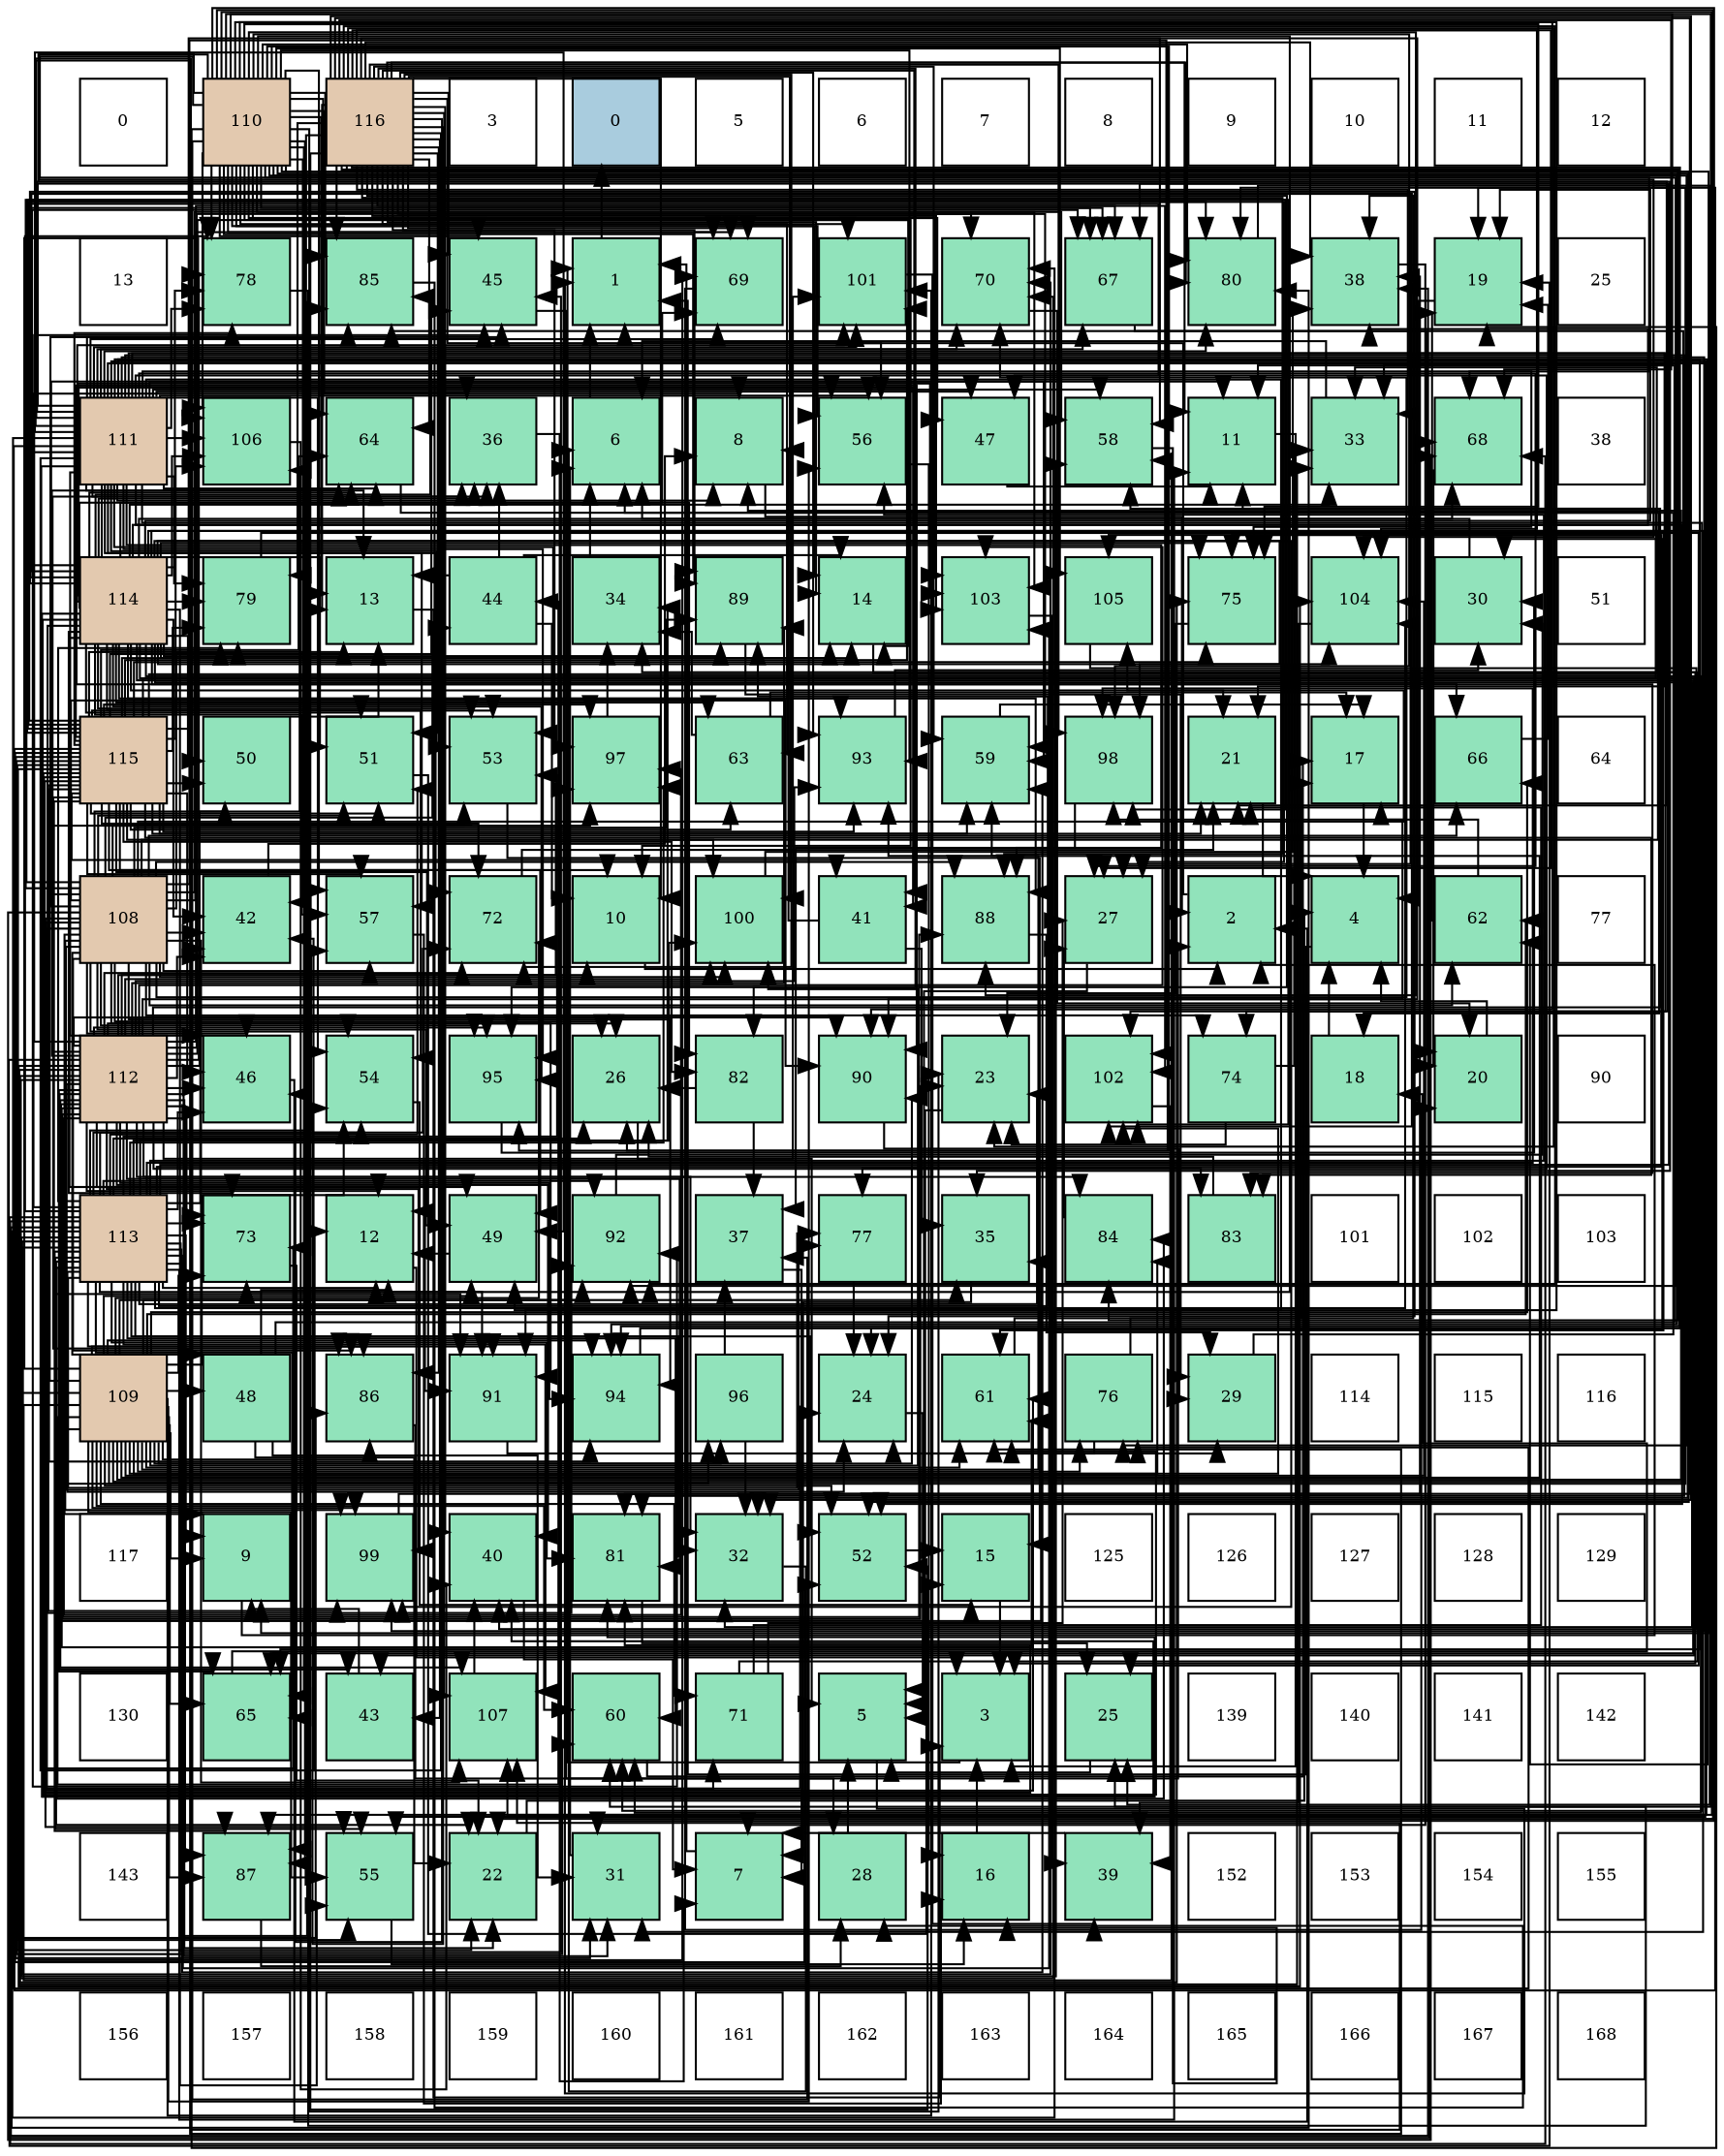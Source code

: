 digraph layout{
 rankdir=TB;
 splines=ortho;
 node [style=filled shape=square fixedsize=true width=0.6];
0[label="0", fontsize=8, fillcolor="#ffffff"];
1[label="110", fontsize=8, fillcolor="#e3c9af"];
2[label="116", fontsize=8, fillcolor="#e3c9af"];
3[label="3", fontsize=8, fillcolor="#ffffff"];
4[label="0", fontsize=8, fillcolor="#a9ccde"];
5[label="5", fontsize=8, fillcolor="#ffffff"];
6[label="6", fontsize=8, fillcolor="#ffffff"];
7[label="7", fontsize=8, fillcolor="#ffffff"];
8[label="8", fontsize=8, fillcolor="#ffffff"];
9[label="9", fontsize=8, fillcolor="#ffffff"];
10[label="10", fontsize=8, fillcolor="#ffffff"];
11[label="11", fontsize=8, fillcolor="#ffffff"];
12[label="12", fontsize=8, fillcolor="#ffffff"];
13[label="13", fontsize=8, fillcolor="#ffffff"];
14[label="78", fontsize=8, fillcolor="#91e3bb"];
15[label="85", fontsize=8, fillcolor="#91e3bb"];
16[label="45", fontsize=8, fillcolor="#91e3bb"];
17[label="1", fontsize=8, fillcolor="#91e3bb"];
18[label="69", fontsize=8, fillcolor="#91e3bb"];
19[label="101", fontsize=8, fillcolor="#91e3bb"];
20[label="70", fontsize=8, fillcolor="#91e3bb"];
21[label="67", fontsize=8, fillcolor="#91e3bb"];
22[label="80", fontsize=8, fillcolor="#91e3bb"];
23[label="38", fontsize=8, fillcolor="#91e3bb"];
24[label="19", fontsize=8, fillcolor="#91e3bb"];
25[label="25", fontsize=8, fillcolor="#ffffff"];
26[label="111", fontsize=8, fillcolor="#e3c9af"];
27[label="106", fontsize=8, fillcolor="#91e3bb"];
28[label="64", fontsize=8, fillcolor="#91e3bb"];
29[label="36", fontsize=8, fillcolor="#91e3bb"];
30[label="6", fontsize=8, fillcolor="#91e3bb"];
31[label="8", fontsize=8, fillcolor="#91e3bb"];
32[label="56", fontsize=8, fillcolor="#91e3bb"];
33[label="47", fontsize=8, fillcolor="#91e3bb"];
34[label="58", fontsize=8, fillcolor="#91e3bb"];
35[label="11", fontsize=8, fillcolor="#91e3bb"];
36[label="33", fontsize=8, fillcolor="#91e3bb"];
37[label="68", fontsize=8, fillcolor="#91e3bb"];
38[label="38", fontsize=8, fillcolor="#ffffff"];
39[label="114", fontsize=8, fillcolor="#e3c9af"];
40[label="79", fontsize=8, fillcolor="#91e3bb"];
41[label="13", fontsize=8, fillcolor="#91e3bb"];
42[label="44", fontsize=8, fillcolor="#91e3bb"];
43[label="34", fontsize=8, fillcolor="#91e3bb"];
44[label="89", fontsize=8, fillcolor="#91e3bb"];
45[label="14", fontsize=8, fillcolor="#91e3bb"];
46[label="103", fontsize=8, fillcolor="#91e3bb"];
47[label="105", fontsize=8, fillcolor="#91e3bb"];
48[label="75", fontsize=8, fillcolor="#91e3bb"];
49[label="104", fontsize=8, fillcolor="#91e3bb"];
50[label="30", fontsize=8, fillcolor="#91e3bb"];
51[label="51", fontsize=8, fillcolor="#ffffff"];
52[label="115", fontsize=8, fillcolor="#e3c9af"];
53[label="50", fontsize=8, fillcolor="#91e3bb"];
54[label="51", fontsize=8, fillcolor="#91e3bb"];
55[label="53", fontsize=8, fillcolor="#91e3bb"];
56[label="97", fontsize=8, fillcolor="#91e3bb"];
57[label="63", fontsize=8, fillcolor="#91e3bb"];
58[label="93", fontsize=8, fillcolor="#91e3bb"];
59[label="59", fontsize=8, fillcolor="#91e3bb"];
60[label="98", fontsize=8, fillcolor="#91e3bb"];
61[label="21", fontsize=8, fillcolor="#91e3bb"];
62[label="17", fontsize=8, fillcolor="#91e3bb"];
63[label="66", fontsize=8, fillcolor="#91e3bb"];
64[label="64", fontsize=8, fillcolor="#ffffff"];
65[label="108", fontsize=8, fillcolor="#e3c9af"];
66[label="42", fontsize=8, fillcolor="#91e3bb"];
67[label="57", fontsize=8, fillcolor="#91e3bb"];
68[label="72", fontsize=8, fillcolor="#91e3bb"];
69[label="10", fontsize=8, fillcolor="#91e3bb"];
70[label="100", fontsize=8, fillcolor="#91e3bb"];
71[label="41", fontsize=8, fillcolor="#91e3bb"];
72[label="88", fontsize=8, fillcolor="#91e3bb"];
73[label="27", fontsize=8, fillcolor="#91e3bb"];
74[label="2", fontsize=8, fillcolor="#91e3bb"];
75[label="4", fontsize=8, fillcolor="#91e3bb"];
76[label="62", fontsize=8, fillcolor="#91e3bb"];
77[label="77", fontsize=8, fillcolor="#ffffff"];
78[label="112", fontsize=8, fillcolor="#e3c9af"];
79[label="46", fontsize=8, fillcolor="#91e3bb"];
80[label="54", fontsize=8, fillcolor="#91e3bb"];
81[label="95", fontsize=8, fillcolor="#91e3bb"];
82[label="26", fontsize=8, fillcolor="#91e3bb"];
83[label="82", fontsize=8, fillcolor="#91e3bb"];
84[label="90", fontsize=8, fillcolor="#91e3bb"];
85[label="23", fontsize=8, fillcolor="#91e3bb"];
86[label="102", fontsize=8, fillcolor="#91e3bb"];
87[label="74", fontsize=8, fillcolor="#91e3bb"];
88[label="18", fontsize=8, fillcolor="#91e3bb"];
89[label="20", fontsize=8, fillcolor="#91e3bb"];
90[label="90", fontsize=8, fillcolor="#ffffff"];
91[label="113", fontsize=8, fillcolor="#e3c9af"];
92[label="73", fontsize=8, fillcolor="#91e3bb"];
93[label="12", fontsize=8, fillcolor="#91e3bb"];
94[label="49", fontsize=8, fillcolor="#91e3bb"];
95[label="92", fontsize=8, fillcolor="#91e3bb"];
96[label="37", fontsize=8, fillcolor="#91e3bb"];
97[label="77", fontsize=8, fillcolor="#91e3bb"];
98[label="35", fontsize=8, fillcolor="#91e3bb"];
99[label="84", fontsize=8, fillcolor="#91e3bb"];
100[label="83", fontsize=8, fillcolor="#91e3bb"];
101[label="101", fontsize=8, fillcolor="#ffffff"];
102[label="102", fontsize=8, fillcolor="#ffffff"];
103[label="103", fontsize=8, fillcolor="#ffffff"];
104[label="109", fontsize=8, fillcolor="#e3c9af"];
105[label="48", fontsize=8, fillcolor="#91e3bb"];
106[label="86", fontsize=8, fillcolor="#91e3bb"];
107[label="91", fontsize=8, fillcolor="#91e3bb"];
108[label="94", fontsize=8, fillcolor="#91e3bb"];
109[label="96", fontsize=8, fillcolor="#91e3bb"];
110[label="24", fontsize=8, fillcolor="#91e3bb"];
111[label="61", fontsize=8, fillcolor="#91e3bb"];
112[label="76", fontsize=8, fillcolor="#91e3bb"];
113[label="29", fontsize=8, fillcolor="#91e3bb"];
114[label="114", fontsize=8, fillcolor="#ffffff"];
115[label="115", fontsize=8, fillcolor="#ffffff"];
116[label="116", fontsize=8, fillcolor="#ffffff"];
117[label="117", fontsize=8, fillcolor="#ffffff"];
118[label="9", fontsize=8, fillcolor="#91e3bb"];
119[label="99", fontsize=8, fillcolor="#91e3bb"];
120[label="40", fontsize=8, fillcolor="#91e3bb"];
121[label="81", fontsize=8, fillcolor="#91e3bb"];
122[label="32", fontsize=8, fillcolor="#91e3bb"];
123[label="52", fontsize=8, fillcolor="#91e3bb"];
124[label="15", fontsize=8, fillcolor="#91e3bb"];
125[label="125", fontsize=8, fillcolor="#ffffff"];
126[label="126", fontsize=8, fillcolor="#ffffff"];
127[label="127", fontsize=8, fillcolor="#ffffff"];
128[label="128", fontsize=8, fillcolor="#ffffff"];
129[label="129", fontsize=8, fillcolor="#ffffff"];
130[label="130", fontsize=8, fillcolor="#ffffff"];
131[label="65", fontsize=8, fillcolor="#91e3bb"];
132[label="43", fontsize=8, fillcolor="#91e3bb"];
133[label="107", fontsize=8, fillcolor="#91e3bb"];
134[label="60", fontsize=8, fillcolor="#91e3bb"];
135[label="71", fontsize=8, fillcolor="#91e3bb"];
136[label="5", fontsize=8, fillcolor="#91e3bb"];
137[label="3", fontsize=8, fillcolor="#91e3bb"];
138[label="25", fontsize=8, fillcolor="#91e3bb"];
139[label="139", fontsize=8, fillcolor="#ffffff"];
140[label="140", fontsize=8, fillcolor="#ffffff"];
141[label="141", fontsize=8, fillcolor="#ffffff"];
142[label="142", fontsize=8, fillcolor="#ffffff"];
143[label="143", fontsize=8, fillcolor="#ffffff"];
144[label="87", fontsize=8, fillcolor="#91e3bb"];
145[label="55", fontsize=8, fillcolor="#91e3bb"];
146[label="22", fontsize=8, fillcolor="#91e3bb"];
147[label="31", fontsize=8, fillcolor="#91e3bb"];
148[label="7", fontsize=8, fillcolor="#91e3bb"];
149[label="28", fontsize=8, fillcolor="#91e3bb"];
150[label="16", fontsize=8, fillcolor="#91e3bb"];
151[label="39", fontsize=8, fillcolor="#91e3bb"];
152[label="152", fontsize=8, fillcolor="#ffffff"];
153[label="153", fontsize=8, fillcolor="#ffffff"];
154[label="154", fontsize=8, fillcolor="#ffffff"];
155[label="155", fontsize=8, fillcolor="#ffffff"];
156[label="156", fontsize=8, fillcolor="#ffffff"];
157[label="157", fontsize=8, fillcolor="#ffffff"];
158[label="158", fontsize=8, fillcolor="#ffffff"];
159[label="159", fontsize=8, fillcolor="#ffffff"];
160[label="160", fontsize=8, fillcolor="#ffffff"];
161[label="161", fontsize=8, fillcolor="#ffffff"];
162[label="162", fontsize=8, fillcolor="#ffffff"];
163[label="163", fontsize=8, fillcolor="#ffffff"];
164[label="164", fontsize=8, fillcolor="#ffffff"];
165[label="165", fontsize=8, fillcolor="#ffffff"];
166[label="166", fontsize=8, fillcolor="#ffffff"];
167[label="167", fontsize=8, fillcolor="#ffffff"];
168[label="168", fontsize=8, fillcolor="#ffffff"];
edge [constraint=false, style=vis];17 -> 4;
74 -> 17;
137 -> 17;
75 -> 17;
136 -> 17;
30 -> 17;
148 -> 17;
31 -> 74;
118 -> 74;
69 -> 74;
35 -> 137;
93 -> 137;
41 -> 137;
45 -> 137;
124 -> 137;
150 -> 137;
62 -> 75;
88 -> 75;
24 -> 75;
89 -> 75;
61 -> 75;
146 -> 75;
85 -> 136;
110 -> 136;
138 -> 136;
82 -> 136;
73 -> 136;
149 -> 136;
113 -> 30;
50 -> 30;
147 -> 30;
122 -> 30;
36 -> 30;
43 -> 30;
98 -> 148;
29 -> 148;
96 -> 148;
23 -> 148;
151 -> 148;
120 -> 148;
71 -> 31;
71 -> 98;
66 -> 31;
132 -> 118;
42 -> 69;
42 -> 41;
42 -> 45;
42 -> 29;
16 -> 74;
79 -> 74;
33 -> 35;
105 -> 35;
105 -> 93;
105 -> 146;
105 -> 147;
94 -> 93;
53 -> 41;
54 -> 124;
123 -> 124;
55 -> 124;
80 -> 124;
145 -> 150;
32 -> 150;
67 -> 150;
34 -> 150;
59 -> 62;
134 -> 62;
111 -> 62;
76 -> 62;
76 -> 24;
57 -> 62;
57 -> 43;
28 -> 88;
131 -> 88;
63 -> 24;
21 -> 89;
37 -> 89;
18 -> 89;
20 -> 89;
135 -> 61;
135 -> 73;
135 -> 43;
68 -> 61;
92 -> 146;
87 -> 85;
87 -> 36;
48 -> 85;
112 -> 110;
112 -> 23;
97 -> 110;
14 -> 138;
40 -> 138;
22 -> 138;
121 -> 138;
83 -> 82;
83 -> 96;
100 -> 82;
99 -> 73;
15 -> 149;
106 -> 149;
144 -> 149;
72 -> 113;
44 -> 113;
84 -> 113;
107 -> 113;
95 -> 50;
58 -> 50;
108 -> 50;
81 -> 50;
109 -> 122;
109 -> 96;
56 -> 43;
60 -> 96;
119 -> 23;
70 -> 23;
19 -> 151;
86 -> 151;
46 -> 151;
49 -> 151;
47 -> 120;
27 -> 120;
133 -> 120;
65 -> 118;
65 -> 82;
65 -> 66;
65 -> 42;
65 -> 16;
65 -> 79;
65 -> 33;
65 -> 105;
65 -> 94;
65 -> 54;
65 -> 80;
65 -> 145;
65 -> 67;
65 -> 59;
65 -> 111;
65 -> 76;
65 -> 63;
65 -> 37;
65 -> 18;
65 -> 20;
65 -> 135;
65 -> 87;
65 -> 48;
65 -> 40;
65 -> 106;
65 -> 72;
65 -> 44;
65 -> 84;
65 -> 107;
65 -> 108;
65 -> 81;
65 -> 109;
65 -> 56;
65 -> 60;
65 -> 119;
65 -> 70;
65 -> 86;
65 -> 46;
65 -> 47;
65 -> 27;
65 -> 133;
104 -> 31;
104 -> 118;
104 -> 98;
104 -> 42;
104 -> 105;
104 -> 94;
104 -> 123;
104 -> 55;
104 -> 80;
104 -> 145;
104 -> 32;
104 -> 34;
104 -> 59;
104 -> 134;
104 -> 111;
104 -> 76;
104 -> 131;
104 -> 63;
104 -> 20;
104 -> 135;
104 -> 68;
104 -> 92;
104 -> 112;
104 -> 22;
104 -> 99;
104 -> 15;
104 -> 106;
104 -> 144;
104 -> 84;
104 -> 107;
104 -> 95;
104 -> 58;
104 -> 108;
104 -> 109;
104 -> 56;
104 -> 119;
104 -> 70;
104 -> 19;
104 -> 86;
104 -> 49;
104 -> 27;
1 -> 31;
1 -> 118;
1 -> 69;
1 -> 41;
1 -> 45;
1 -> 24;
1 -> 61;
1 -> 146;
1 -> 85;
1 -> 82;
1 -> 147;
1 -> 122;
1 -> 36;
1 -> 96;
1 -> 66;
1 -> 16;
1 -> 33;
1 -> 94;
1 -> 123;
1 -> 32;
1 -> 67;
1 -> 34;
1 -> 134;
1 -> 28;
1 -> 131;
1 -> 21;
1 -> 37;
1 -> 18;
1 -> 92;
1 -> 48;
1 -> 112;
1 -> 14;
1 -> 22;
1 -> 15;
1 -> 144;
1 -> 72;
1 -> 44;
1 -> 84;
1 -> 95;
1 -> 58;
1 -> 108;
1 -> 81;
1 -> 60;
1 -> 19;
1 -> 46;
1 -> 49;
1 -> 47;
1 -> 27;
1 -> 133;
26 -> 31;
26 -> 35;
26 -> 93;
26 -> 41;
26 -> 61;
26 -> 73;
26 -> 98;
26 -> 29;
26 -> 79;
26 -> 33;
26 -> 94;
26 -> 54;
26 -> 123;
26 -> 55;
26 -> 80;
26 -> 145;
26 -> 32;
26 -> 67;
26 -> 34;
26 -> 134;
26 -> 111;
26 -> 76;
26 -> 28;
26 -> 131;
26 -> 63;
26 -> 21;
26 -> 18;
26 -> 20;
26 -> 68;
26 -> 92;
26 -> 87;
26 -> 48;
26 -> 112;
26 -> 97;
26 -> 14;
26 -> 40;
26 -> 22;
26 -> 121;
26 -> 15;
26 -> 106;
26 -> 144;
26 -> 72;
26 -> 107;
26 -> 95;
26 -> 81;
26 -> 56;
26 -> 119;
26 -> 19;
26 -> 86;
26 -> 27;
26 -> 133;
78 -> 69;
78 -> 93;
78 -> 45;
78 -> 146;
78 -> 85;
78 -> 82;
78 -> 147;
78 -> 122;
78 -> 36;
78 -> 98;
78 -> 29;
78 -> 120;
78 -> 66;
78 -> 132;
78 -> 16;
78 -> 79;
78 -> 53;
78 -> 34;
78 -> 59;
78 -> 111;
78 -> 28;
78 -> 131;
78 -> 37;
78 -> 20;
78 -> 68;
78 -> 92;
78 -> 48;
78 -> 97;
78 -> 14;
78 -> 121;
78 -> 100;
78 -> 99;
78 -> 144;
78 -> 72;
78 -> 44;
78 -> 84;
78 -> 107;
78 -> 58;
78 -> 108;
78 -> 81;
78 -> 56;
78 -> 60;
78 -> 119;
78 -> 70;
78 -> 19;
78 -> 86;
78 -> 46;
78 -> 49;
78 -> 133;
91 -> 118;
91 -> 35;
91 -> 93;
91 -> 24;
91 -> 146;
91 -> 85;
91 -> 110;
91 -> 82;
91 -> 122;
91 -> 43;
91 -> 29;
91 -> 23;
91 -> 66;
91 -> 16;
91 -> 79;
91 -> 54;
91 -> 123;
91 -> 55;
91 -> 80;
91 -> 145;
91 -> 32;
91 -> 67;
91 -> 34;
91 -> 59;
91 -> 134;
91 -> 131;
91 -> 21;
91 -> 37;
91 -> 18;
91 -> 20;
91 -> 68;
91 -> 92;
91 -> 97;
91 -> 14;
91 -> 40;
91 -> 22;
91 -> 121;
91 -> 99;
91 -> 15;
91 -> 106;
91 -> 144;
91 -> 44;
91 -> 107;
91 -> 95;
91 -> 56;
91 -> 60;
91 -> 70;
91 -> 46;
91 -> 49;
91 -> 47;
91 -> 133;
39 -> 45;
39 -> 24;
39 -> 61;
39 -> 110;
39 -> 73;
39 -> 147;
39 -> 122;
39 -> 36;
39 -> 29;
39 -> 23;
39 -> 120;
39 -> 71;
39 -> 66;
39 -> 132;
39 -> 16;
39 -> 94;
39 -> 53;
39 -> 54;
39 -> 55;
39 -> 80;
39 -> 145;
39 -> 67;
39 -> 134;
39 -> 111;
39 -> 57;
39 -> 28;
39 -> 131;
39 -> 21;
39 -> 37;
39 -> 18;
39 -> 92;
39 -> 48;
39 -> 14;
39 -> 40;
39 -> 121;
39 -> 83;
39 -> 100;
39 -> 72;
39 -> 44;
39 -> 95;
39 -> 58;
39 -> 81;
39 -> 60;
39 -> 119;
39 -> 19;
39 -> 86;
39 -> 46;
39 -> 49;
39 -> 27;
52 -> 69;
52 -> 35;
52 -> 93;
52 -> 41;
52 -> 45;
52 -> 24;
52 -> 61;
52 -> 146;
52 -> 110;
52 -> 73;
52 -> 147;
52 -> 36;
52 -> 71;
52 -> 79;
52 -> 94;
52 -> 53;
52 -> 54;
52 -> 123;
52 -> 55;
52 -> 145;
52 -> 32;
52 -> 67;
52 -> 34;
52 -> 59;
52 -> 134;
52 -> 111;
52 -> 57;
52 -> 28;
52 -> 21;
52 -> 68;
52 -> 48;
52 -> 14;
52 -> 40;
52 -> 22;
52 -> 121;
52 -> 83;
52 -> 100;
52 -> 15;
52 -> 106;
52 -> 84;
52 -> 107;
52 -> 58;
52 -> 108;
52 -> 56;
52 -> 119;
52 -> 70;
52 -> 19;
52 -> 86;
52 -> 27;
2 -> 69;
2 -> 35;
2 -> 41;
2 -> 45;
2 -> 85;
2 -> 110;
2 -> 73;
2 -> 122;
2 -> 36;
2 -> 23;
2 -> 120;
2 -> 71;
2 -> 66;
2 -> 132;
2 -> 16;
2 -> 79;
2 -> 54;
2 -> 123;
2 -> 55;
2 -> 80;
2 -> 32;
2 -> 59;
2 -> 57;
2 -> 28;
2 -> 21;
2 -> 37;
2 -> 18;
2 -> 20;
2 -> 68;
2 -> 40;
2 -> 22;
2 -> 121;
2 -> 83;
2 -> 99;
2 -> 15;
2 -> 106;
2 -> 144;
2 -> 72;
2 -> 44;
2 -> 84;
2 -> 95;
2 -> 58;
2 -> 108;
2 -> 81;
2 -> 60;
2 -> 70;
2 -> 46;
2 -> 49;
2 -> 133;
edge [constraint=true, style=invis];
0 -> 13 -> 26 -> 39 -> 52 -> 65 -> 78 -> 91 -> 104 -> 117 -> 130 -> 143 -> 156;
1 -> 14 -> 27 -> 40 -> 53 -> 66 -> 79 -> 92 -> 105 -> 118 -> 131 -> 144 -> 157;
2 -> 15 -> 28 -> 41 -> 54 -> 67 -> 80 -> 93 -> 106 -> 119 -> 132 -> 145 -> 158;
3 -> 16 -> 29 -> 42 -> 55 -> 68 -> 81 -> 94 -> 107 -> 120 -> 133 -> 146 -> 159;
4 -> 17 -> 30 -> 43 -> 56 -> 69 -> 82 -> 95 -> 108 -> 121 -> 134 -> 147 -> 160;
5 -> 18 -> 31 -> 44 -> 57 -> 70 -> 83 -> 96 -> 109 -> 122 -> 135 -> 148 -> 161;
6 -> 19 -> 32 -> 45 -> 58 -> 71 -> 84 -> 97 -> 110 -> 123 -> 136 -> 149 -> 162;
7 -> 20 -> 33 -> 46 -> 59 -> 72 -> 85 -> 98 -> 111 -> 124 -> 137 -> 150 -> 163;
8 -> 21 -> 34 -> 47 -> 60 -> 73 -> 86 -> 99 -> 112 -> 125 -> 138 -> 151 -> 164;
9 -> 22 -> 35 -> 48 -> 61 -> 74 -> 87 -> 100 -> 113 -> 126 -> 139 -> 152 -> 165;
10 -> 23 -> 36 -> 49 -> 62 -> 75 -> 88 -> 101 -> 114 -> 127 -> 140 -> 153 -> 166;
11 -> 24 -> 37 -> 50 -> 63 -> 76 -> 89 -> 102 -> 115 -> 128 -> 141 -> 154 -> 167;
12 -> 25 -> 38 -> 51 -> 64 -> 77 -> 90 -> 103 -> 116 -> 129 -> 142 -> 155 -> 168;
rank = same {0 -> 1 -> 2 -> 3 -> 4 -> 5 -> 6 -> 7 -> 8 -> 9 -> 10 -> 11 -> 12};
rank = same {13 -> 14 -> 15 -> 16 -> 17 -> 18 -> 19 -> 20 -> 21 -> 22 -> 23 -> 24 -> 25};
rank = same {26 -> 27 -> 28 -> 29 -> 30 -> 31 -> 32 -> 33 -> 34 -> 35 -> 36 -> 37 -> 38};
rank = same {39 -> 40 -> 41 -> 42 -> 43 -> 44 -> 45 -> 46 -> 47 -> 48 -> 49 -> 50 -> 51};
rank = same {52 -> 53 -> 54 -> 55 -> 56 -> 57 -> 58 -> 59 -> 60 -> 61 -> 62 -> 63 -> 64};
rank = same {65 -> 66 -> 67 -> 68 -> 69 -> 70 -> 71 -> 72 -> 73 -> 74 -> 75 -> 76 -> 77};
rank = same {78 -> 79 -> 80 -> 81 -> 82 -> 83 -> 84 -> 85 -> 86 -> 87 -> 88 -> 89 -> 90};
rank = same {91 -> 92 -> 93 -> 94 -> 95 -> 96 -> 97 -> 98 -> 99 -> 100 -> 101 -> 102 -> 103};
rank = same {104 -> 105 -> 106 -> 107 -> 108 -> 109 -> 110 -> 111 -> 112 -> 113 -> 114 -> 115 -> 116};
rank = same {117 -> 118 -> 119 -> 120 -> 121 -> 122 -> 123 -> 124 -> 125 -> 126 -> 127 -> 128 -> 129};
rank = same {130 -> 131 -> 132 -> 133 -> 134 -> 135 -> 136 -> 137 -> 138 -> 139 -> 140 -> 141 -> 142};
rank = same {143 -> 144 -> 145 -> 146 -> 147 -> 148 -> 149 -> 150 -> 151 -> 152 -> 153 -> 154 -> 155};
rank = same {156 -> 157 -> 158 -> 159 -> 160 -> 161 -> 162 -> 163 -> 164 -> 165 -> 166 -> 167 -> 168};
}